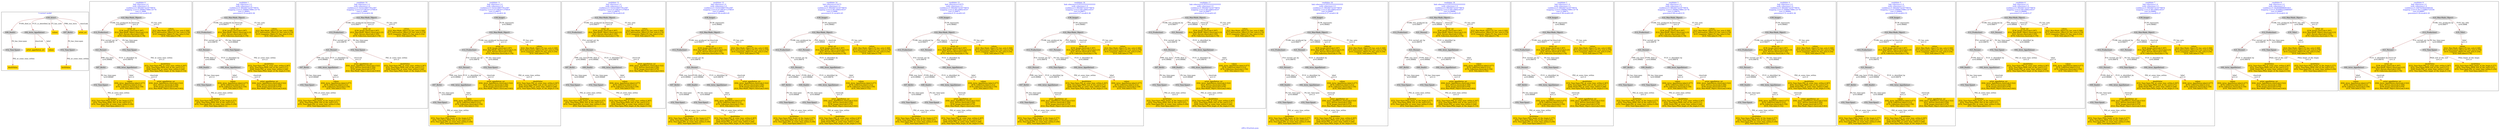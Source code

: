 digraph n0 {
fontcolor="blue"
remincross="true"
label="s09-s-18-artists.json"
subgraph cluster_0 {
label="1-correct model"
n2[style="filled",color="white",fillcolor="lightgray",label="E39_Actor1"];
n3[style="filled",color="white",fillcolor="lightgray",label="E69_Death1"];
n4[style="filled",color="white",fillcolor="lightgray",label="E82_Actor_Appellation1"];
n5[shape="plaintext",style="filled",fillcolor="gold",label="values"];
n6[style="filled",color="white",fillcolor="lightgray",label="E67_Birth1"];
n7[shape="plaintext",style="filled",fillcolor="gold",label="artist_uri"];
n8[style="filled",color="white",fillcolor="lightgray",label="E52_Time-Span1"];
n9[shape="plaintext",style="filled",fillcolor="gold",label="birthValue"];
n10[style="filled",color="white",fillcolor="lightgray",label="E52_Time-Span2"];
n11[shape="plaintext",style="filled",fillcolor="gold",label="deathValue"];
n12[shape="plaintext",style="filled",fillcolor="gold",label="artist_appellation_uri"];
n13[shape="plaintext",style="filled",fillcolor="gold",label="values"];
}
subgraph cluster_1 {
label="candidate 0\nlink coherence:1.0\nnode coherence:1.0\nconfidence:0.36028473216776674\nmapping score:0.5089837996114778\ncost:11.9989\n-precision:0.42-recall:0.45"
n15[style="filled",color="white",fillcolor="lightgray",label="E12_Production1"];
n16[style="filled",color="white",fillcolor="lightgray",label="E21_Person1"];
n17[style="filled",color="white",fillcolor="lightgray",label="E52_Time-Span2"];
n18[style="filled",color="white",fillcolor="lightgray",label="E67_Birth1"];
n19[style="filled",color="white",fillcolor="lightgray",label="E82_Actor_Appellation1"];
n20[style="filled",color="white",fillcolor="lightgray",label="E22_Man-Made_Object1"];
n21[style="filled",color="white",fillcolor="lightgray",label="E52_Time-Span1"];
n22[shape="plaintext",style="filled",fillcolor="gold",label="artist_uri\n[E38_Image,classLink,0.397]\n[E22_Man-Made_Object,classLink,0.23]\n[E21_Person,classLink,0.195]\n[E78_Collection,classLink,0.178]"];
n23[shape="plaintext",style="filled",fillcolor="gold",label="deathValue\n[E52_Time-Span,P82_at_some_time_within,0.367]\n[E52_Time-Span,P82b_end_of_the_end,0.271]\n[E69_Death,P82_at_some_time_within,0.248]\n[E52_Time-Span,P82a_begin_of_the_begin,0.114]"];
n24[shape="plaintext",style="filled",fillcolor="gold",label="birthValue\n[E52_Time-Span,P82a_begin_of_the_begin,0.377]\n[E52_Time-Span,P82b_end_of_the_end,0.257]\n[E52_Time-Span,P82_at_some_time_within,0.256]\n[E52_Time-Span,label,0.11]"];
n25[shape="plaintext",style="filled",fillcolor="gold",label="values\n[E82_Actor_Appellation,label,0.477]\n[E78_Collection,label,0.212]\n[E78_Collection,classLink,0.159]\n[E35_Title,label,0.152]"];
n26[shape="plaintext",style="filled",fillcolor="gold",label="artist_appellation_uri\n[E82_Actor_Appellation,classLink,0.522]\n[E21_Person,classLink,0.356]\n[E38_Image,classLink,0.079]\n[E22_Man-Made_Object,classLink,0.043]"];
n27[shape="plaintext",style="filled",fillcolor="gold",label="values\n[E22_Man-Made_Object,P3_has_note,0.309]\n[E73_Information_Object,P3_has_note,0.279]\n[E33_Linguistic_Object,P3_has_note,0.234]\n[E35_Title,label,0.178]"];
}
subgraph cluster_2 {
label="candidate 1\nlink coherence:1.0\nnode coherence:1.0\nconfidence:0.36028473216776674\nmapping score:0.5089837996114778\ncost:11.99901\n-precision:0.33-recall:0.36"
n29[style="filled",color="white",fillcolor="lightgray",label="E12_Production1"];
n30[style="filled",color="white",fillcolor="lightgray",label="E21_Person1"];
n31[style="filled",color="white",fillcolor="lightgray",label="E52_Time-Span2"];
n32[style="filled",color="white",fillcolor="lightgray",label="E69_Death1"];
n33[style="filled",color="white",fillcolor="lightgray",label="E82_Actor_Appellation1"];
n34[style="filled",color="white",fillcolor="lightgray",label="E22_Man-Made_Object1"];
n35[style="filled",color="white",fillcolor="lightgray",label="E52_Time-Span4"];
n36[shape="plaintext",style="filled",fillcolor="gold",label="artist_uri\n[E38_Image,classLink,0.397]\n[E22_Man-Made_Object,classLink,0.23]\n[E21_Person,classLink,0.195]\n[E78_Collection,classLink,0.178]"];
n37[shape="plaintext",style="filled",fillcolor="gold",label="deathValue\n[E52_Time-Span,P82_at_some_time_within,0.367]\n[E52_Time-Span,P82b_end_of_the_end,0.271]\n[E69_Death,P82_at_some_time_within,0.248]\n[E52_Time-Span,P82a_begin_of_the_begin,0.114]"];
n38[shape="plaintext",style="filled",fillcolor="gold",label="birthValue\n[E52_Time-Span,P82a_begin_of_the_begin,0.377]\n[E52_Time-Span,P82b_end_of_the_end,0.257]\n[E52_Time-Span,P82_at_some_time_within,0.256]\n[E52_Time-Span,label,0.11]"];
n39[shape="plaintext",style="filled",fillcolor="gold",label="values\n[E82_Actor_Appellation,label,0.477]\n[E78_Collection,label,0.212]\n[E78_Collection,classLink,0.159]\n[E35_Title,label,0.152]"];
n40[shape="plaintext",style="filled",fillcolor="gold",label="artist_appellation_uri\n[E82_Actor_Appellation,classLink,0.522]\n[E21_Person,classLink,0.356]\n[E38_Image,classLink,0.079]\n[E22_Man-Made_Object,classLink,0.043]"];
n41[shape="plaintext",style="filled",fillcolor="gold",label="values\n[E22_Man-Made_Object,P3_has_note,0.309]\n[E73_Information_Object,P3_has_note,0.279]\n[E33_Linguistic_Object,P3_has_note,0.234]\n[E35_Title,label,0.178]"];
}
subgraph cluster_3 {
label="candidate 10\nlink coherence:1.0\nnode coherence:1.0\nconfidence:0.33255168077912367\nmapping score:0.471961671370819\ncost:11.9989\n-precision:0.33-recall:0.36"
n43[style="filled",color="white",fillcolor="lightgray",label="E12_Production1"];
n44[style="filled",color="white",fillcolor="lightgray",label="E21_Person1"];
n45[style="filled",color="white",fillcolor="lightgray",label="E52_Time-Span2"];
n46[style="filled",color="white",fillcolor="lightgray",label="E67_Birth1"];
n47[style="filled",color="white",fillcolor="lightgray",label="E82_Actor_Appellation1"];
n48[style="filled",color="white",fillcolor="lightgray",label="E22_Man-Made_Object1"];
n49[style="filled",color="white",fillcolor="lightgray",label="E52_Time-Span1"];
n50[shape="plaintext",style="filled",fillcolor="gold",label="artist_uri\n[E38_Image,classLink,0.397]\n[E22_Man-Made_Object,classLink,0.23]\n[E21_Person,classLink,0.195]\n[E78_Collection,classLink,0.178]"];
n51[shape="plaintext",style="filled",fillcolor="gold",label="artist_appellation_uri\n[E82_Actor_Appellation,classLink,0.522]\n[E21_Person,classLink,0.356]\n[E38_Image,classLink,0.079]\n[E22_Man-Made_Object,classLink,0.043]"];
n52[shape="plaintext",style="filled",fillcolor="gold",label="deathValue\n[E52_Time-Span,P82_at_some_time_within,0.367]\n[E52_Time-Span,P82b_end_of_the_end,0.271]\n[E69_Death,P82_at_some_time_within,0.248]\n[E52_Time-Span,P82a_begin_of_the_begin,0.114]"];
n53[shape="plaintext",style="filled",fillcolor="gold",label="birthValue\n[E52_Time-Span,P82a_begin_of_the_begin,0.377]\n[E52_Time-Span,P82b_end_of_the_end,0.257]\n[E52_Time-Span,P82_at_some_time_within,0.256]\n[E52_Time-Span,label,0.11]"];
n54[shape="plaintext",style="filled",fillcolor="gold",label="values\n[E82_Actor_Appellation,label,0.477]\n[E78_Collection,label,0.212]\n[E78_Collection,classLink,0.159]\n[E35_Title,label,0.152]"];
n55[shape="plaintext",style="filled",fillcolor="gold",label="values\n[E22_Man-Made_Object,P3_has_note,0.309]\n[E73_Information_Object,P3_has_note,0.279]\n[E33_Linguistic_Object,P3_has_note,0.234]\n[E35_Title,label,0.178]"];
}
subgraph cluster_4 {
label="candidate 11\nlink coherence:1.0\nnode coherence:1.0\nconfidence:0.33255168077912367\nmapping score:0.471961671370819\ncost:12.99873\n-precision:0.31-recall:0.36"
n57[style="filled",color="white",fillcolor="lightgray",label="E12_Production1"];
n58[style="filled",color="white",fillcolor="lightgray",label="E21_Person1"];
n59[style="filled",color="white",fillcolor="lightgray",label="E52_Time-Span2"];
n60[style="filled",color="white",fillcolor="lightgray",label="E67_Birth1"];
n61[style="filled",color="white",fillcolor="lightgray",label="E82_Actor_Appellation1"];
n62[style="filled",color="white",fillcolor="lightgray",label="E22_Man-Made_Object1"];
n63[style="filled",color="white",fillcolor="lightgray",label="E38_Image1"];
n64[style="filled",color="white",fillcolor="lightgray",label="E52_Time-Span1"];
n65[shape="plaintext",style="filled",fillcolor="gold",label="artist_uri\n[E38_Image,classLink,0.397]\n[E22_Man-Made_Object,classLink,0.23]\n[E21_Person,classLink,0.195]\n[E78_Collection,classLink,0.178]"];
n66[shape="plaintext",style="filled",fillcolor="gold",label="artist_appellation_uri\n[E82_Actor_Appellation,classLink,0.522]\n[E21_Person,classLink,0.356]\n[E38_Image,classLink,0.079]\n[E22_Man-Made_Object,classLink,0.043]"];
n67[shape="plaintext",style="filled",fillcolor="gold",label="deathValue\n[E52_Time-Span,P82_at_some_time_within,0.367]\n[E52_Time-Span,P82b_end_of_the_end,0.271]\n[E69_Death,P82_at_some_time_within,0.248]\n[E52_Time-Span,P82a_begin_of_the_begin,0.114]"];
n68[shape="plaintext",style="filled",fillcolor="gold",label="birthValue\n[E52_Time-Span,P82a_begin_of_the_begin,0.377]\n[E52_Time-Span,P82b_end_of_the_end,0.257]\n[E52_Time-Span,P82_at_some_time_within,0.256]\n[E52_Time-Span,label,0.11]"];
n69[shape="plaintext",style="filled",fillcolor="gold",label="values\n[E82_Actor_Appellation,label,0.477]\n[E78_Collection,label,0.212]\n[E78_Collection,classLink,0.159]\n[E35_Title,label,0.152]"];
n70[shape="plaintext",style="filled",fillcolor="gold",label="values\n[E22_Man-Made_Object,P3_has_note,0.309]\n[E73_Information_Object,P3_has_note,0.279]\n[E33_Linguistic_Object,P3_has_note,0.234]\n[E35_Title,label,0.178]"];
}
subgraph cluster_5 {
label="candidate 12\nlink coherence:1.0\nnode coherence:1.0\nconfidence:0.33255168077912367\nmapping score:0.471961671370819\ncost:12.99879\n-precision:0.38-recall:0.45"
n72[style="filled",color="white",fillcolor="lightgray",label="E12_Production1"];
n73[style="filled",color="white",fillcolor="lightgray",label="E21_Person1"];
n74[style="filled",color="white",fillcolor="lightgray",label="E67_Birth1"];
n75[style="filled",color="white",fillcolor="lightgray",label="E69_Death1"];
n76[style="filled",color="white",fillcolor="lightgray",label="E82_Actor_Appellation1"];
n77[style="filled",color="white",fillcolor="lightgray",label="E22_Man-Made_Object1"];
n78[style="filled",color="white",fillcolor="lightgray",label="E52_Time-Span1"];
n79[style="filled",color="white",fillcolor="lightgray",label="E52_Time-Span3"];
n80[shape="plaintext",style="filled",fillcolor="gold",label="artist_uri\n[E38_Image,classLink,0.397]\n[E22_Man-Made_Object,classLink,0.23]\n[E21_Person,classLink,0.195]\n[E78_Collection,classLink,0.178]"];
n81[shape="plaintext",style="filled",fillcolor="gold",label="artist_appellation_uri\n[E82_Actor_Appellation,classLink,0.522]\n[E21_Person,classLink,0.356]\n[E38_Image,classLink,0.079]\n[E22_Man-Made_Object,classLink,0.043]"];
n82[shape="plaintext",style="filled",fillcolor="gold",label="birthValue\n[E52_Time-Span,P82a_begin_of_the_begin,0.377]\n[E52_Time-Span,P82b_end_of_the_end,0.257]\n[E52_Time-Span,P82_at_some_time_within,0.256]\n[E52_Time-Span,label,0.11]"];
n83[shape="plaintext",style="filled",fillcolor="gold",label="values\n[E82_Actor_Appellation,label,0.477]\n[E78_Collection,label,0.212]\n[E78_Collection,classLink,0.159]\n[E35_Title,label,0.152]"];
n84[shape="plaintext",style="filled",fillcolor="gold",label="deathValue\n[E52_Time-Span,P82_at_some_time_within,0.367]\n[E52_Time-Span,P82b_end_of_the_end,0.271]\n[E69_Death,P82_at_some_time_within,0.248]\n[E52_Time-Span,P82a_begin_of_the_begin,0.114]"];
n85[shape="plaintext",style="filled",fillcolor="gold",label="values\n[E22_Man-Made_Object,P3_has_note,0.309]\n[E73_Information_Object,P3_has_note,0.279]\n[E33_Linguistic_Object,P3_has_note,0.234]\n[E35_Title,label,0.178]"];
}
subgraph cluster_6 {
label="candidate 13\nlink coherence:1.0\nnode coherence:1.0\nconfidence:0.33255168077912367\nmapping score:0.471961671370819\ncost:13.99862\n-precision:0.36-recall:0.45"
n87[style="filled",color="white",fillcolor="lightgray",label="E12_Production1"];
n88[style="filled",color="white",fillcolor="lightgray",label="E21_Person1"];
n89[style="filled",color="white",fillcolor="lightgray",label="E67_Birth1"];
n90[style="filled",color="white",fillcolor="lightgray",label="E69_Death1"];
n91[style="filled",color="white",fillcolor="lightgray",label="E82_Actor_Appellation1"];
n92[style="filled",color="white",fillcolor="lightgray",label="E22_Man-Made_Object1"];
n93[style="filled",color="white",fillcolor="lightgray",label="E38_Image1"];
n94[style="filled",color="white",fillcolor="lightgray",label="E52_Time-Span1"];
n95[style="filled",color="white",fillcolor="lightgray",label="E52_Time-Span3"];
n96[shape="plaintext",style="filled",fillcolor="gold",label="artist_uri\n[E38_Image,classLink,0.397]\n[E22_Man-Made_Object,classLink,0.23]\n[E21_Person,classLink,0.195]\n[E78_Collection,classLink,0.178]"];
n97[shape="plaintext",style="filled",fillcolor="gold",label="artist_appellation_uri\n[E82_Actor_Appellation,classLink,0.522]\n[E21_Person,classLink,0.356]\n[E38_Image,classLink,0.079]\n[E22_Man-Made_Object,classLink,0.043]"];
n98[shape="plaintext",style="filled",fillcolor="gold",label="birthValue\n[E52_Time-Span,P82a_begin_of_the_begin,0.377]\n[E52_Time-Span,P82b_end_of_the_end,0.257]\n[E52_Time-Span,P82_at_some_time_within,0.256]\n[E52_Time-Span,label,0.11]"];
n99[shape="plaintext",style="filled",fillcolor="gold",label="values\n[E82_Actor_Appellation,label,0.477]\n[E78_Collection,label,0.212]\n[E78_Collection,classLink,0.159]\n[E35_Title,label,0.152]"];
n100[shape="plaintext",style="filled",fillcolor="gold",label="deathValue\n[E52_Time-Span,P82_at_some_time_within,0.367]\n[E52_Time-Span,P82b_end_of_the_end,0.271]\n[E69_Death,P82_at_some_time_within,0.248]\n[E52_Time-Span,P82a_begin_of_the_begin,0.114]"];
n101[shape="plaintext",style="filled",fillcolor="gold",label="values\n[E22_Man-Made_Object,P3_has_note,0.309]\n[E73_Information_Object,P3_has_note,0.279]\n[E33_Linguistic_Object,P3_has_note,0.234]\n[E35_Title,label,0.178]"];
}
subgraph cluster_7 {
label="candidate 14\nlink coherence:0.9375\nnode coherence:1.0\nconfidence:0.36028473216776674\nmapping score:0.4812060218337\ncost:15.9986\n-precision:0.31-recall:0.45"
n103[style="filled",color="white",fillcolor="lightgray",label="E12_Production1"];
n104[style="filled",color="white",fillcolor="lightgray",label="E21_Person1"];
n105[style="filled",color="white",fillcolor="lightgray",label="E67_Birth1"];
n106[style="filled",color="white",fillcolor="lightgray",label="E69_Death1"];
n107[style="filled",color="white",fillcolor="lightgray",label="E82_Actor_Appellation1"];
n108[style="filled",color="white",fillcolor="lightgray",label="E21_Person2"];
n109[style="filled",color="white",fillcolor="lightgray",label="E82_Actor_Appellation2"];
n110[style="filled",color="white",fillcolor="lightgray",label="E22_Man-Made_Object1"];
n111[style="filled",color="white",fillcolor="lightgray",label="E38_Image1"];
n112[style="filled",color="white",fillcolor="lightgray",label="E52_Time-Span1"];
n113[style="filled",color="white",fillcolor="lightgray",label="E52_Time-Span3"];
n114[shape="plaintext",style="filled",fillcolor="gold",label="artist_uri\n[E38_Image,classLink,0.397]\n[E22_Man-Made_Object,classLink,0.23]\n[E21_Person,classLink,0.195]\n[E78_Collection,classLink,0.178]"];
n115[shape="plaintext",style="filled",fillcolor="gold",label="birthValue\n[E52_Time-Span,P82a_begin_of_the_begin,0.377]\n[E52_Time-Span,P82b_end_of_the_end,0.257]\n[E52_Time-Span,P82_at_some_time_within,0.256]\n[E52_Time-Span,label,0.11]"];
n116[shape="plaintext",style="filled",fillcolor="gold",label="values\n[E82_Actor_Appellation,label,0.477]\n[E78_Collection,label,0.212]\n[E78_Collection,classLink,0.159]\n[E35_Title,label,0.152]"];
n117[shape="plaintext",style="filled",fillcolor="gold",label="artist_appellation_uri\n[E82_Actor_Appellation,classLink,0.522]\n[E21_Person,classLink,0.356]\n[E38_Image,classLink,0.079]\n[E22_Man-Made_Object,classLink,0.043]"];
n118[shape="plaintext",style="filled",fillcolor="gold",label="deathValue\n[E52_Time-Span,P82_at_some_time_within,0.367]\n[E52_Time-Span,P82b_end_of_the_end,0.271]\n[E69_Death,P82_at_some_time_within,0.248]\n[E52_Time-Span,P82a_begin_of_the_begin,0.114]"];
n119[shape="plaintext",style="filled",fillcolor="gold",label="values\n[E22_Man-Made_Object,P3_has_note,0.309]\n[E73_Information_Object,P3_has_note,0.279]\n[E33_Linguistic_Object,P3_has_note,0.234]\n[E35_Title,label,0.178]"];
}
subgraph cluster_8 {
label="candidate 15\nlink coherence:0.9375\nnode coherence:1.0\nconfidence:0.36028473216776674\nmapping score:0.4812060218337\ncost:15.99871\n-precision:0.31-recall:0.45"
n121[style="filled",color="white",fillcolor="lightgray",label="E12_Production1"];
n122[style="filled",color="white",fillcolor="lightgray",label="E21_Person1"];
n123[style="filled",color="white",fillcolor="lightgray",label="E67_Birth1"];
n124[style="filled",color="white",fillcolor="lightgray",label="E69_Death1"];
n125[style="filled",color="white",fillcolor="lightgray",label="E82_Actor_Appellation1"];
n126[style="filled",color="white",fillcolor="lightgray",label="E21_Person2"];
n127[style="filled",color="white",fillcolor="lightgray",label="E82_Actor_Appellation2"];
n128[style="filled",color="white",fillcolor="lightgray",label="E22_Man-Made_Object1"];
n129[style="filled",color="white",fillcolor="lightgray",label="E38_Image1"];
n130[style="filled",color="white",fillcolor="lightgray",label="E52_Time-Span1"];
n131[style="filled",color="white",fillcolor="lightgray",label="E52_Time-Span4"];
n132[shape="plaintext",style="filled",fillcolor="gold",label="artist_uri\n[E38_Image,classLink,0.397]\n[E22_Man-Made_Object,classLink,0.23]\n[E21_Person,classLink,0.195]\n[E78_Collection,classLink,0.178]"];
n133[shape="plaintext",style="filled",fillcolor="gold",label="birthValue\n[E52_Time-Span,P82a_begin_of_the_begin,0.377]\n[E52_Time-Span,P82b_end_of_the_end,0.257]\n[E52_Time-Span,P82_at_some_time_within,0.256]\n[E52_Time-Span,label,0.11]"];
n134[shape="plaintext",style="filled",fillcolor="gold",label="deathValue\n[E52_Time-Span,P82_at_some_time_within,0.367]\n[E52_Time-Span,P82b_end_of_the_end,0.271]\n[E69_Death,P82_at_some_time_within,0.248]\n[E52_Time-Span,P82a_begin_of_the_begin,0.114]"];
n135[shape="plaintext",style="filled",fillcolor="gold",label="values\n[E82_Actor_Appellation,label,0.477]\n[E78_Collection,label,0.212]\n[E78_Collection,classLink,0.159]\n[E35_Title,label,0.152]"];
n136[shape="plaintext",style="filled",fillcolor="gold",label="artist_appellation_uri\n[E82_Actor_Appellation,classLink,0.522]\n[E21_Person,classLink,0.356]\n[E38_Image,classLink,0.079]\n[E22_Man-Made_Object,classLink,0.043]"];
n137[shape="plaintext",style="filled",fillcolor="gold",label="values\n[E22_Man-Made_Object,P3_has_note,0.309]\n[E73_Information_Object,P3_has_note,0.279]\n[E33_Linguistic_Object,P3_has_note,0.234]\n[E35_Title,label,0.178]"];
}
subgraph cluster_9 {
label="candidate 16\nlink coherence:0.9333333333333333\nnode coherence:1.0\nconfidence:0.36028473216776674\nmapping score:0.4812060218337\ncost:14.99871\n-precision:0.27-recall:0.36"
n139[style="filled",color="white",fillcolor="lightgray",label="E12_Production1"];
n140[style="filled",color="white",fillcolor="lightgray",label="E21_Person1"];
n141[style="filled",color="white",fillcolor="lightgray",label="E52_Time-Span2"];
n142[style="filled",color="white",fillcolor="lightgray",label="E67_Birth1"];
n143[style="filled",color="white",fillcolor="lightgray",label="E82_Actor_Appellation1"];
n144[style="filled",color="white",fillcolor="lightgray",label="E21_Person2"];
n145[style="filled",color="white",fillcolor="lightgray",label="E82_Actor_Appellation2"];
n146[style="filled",color="white",fillcolor="lightgray",label="E22_Man-Made_Object1"];
n147[style="filled",color="white",fillcolor="lightgray",label="E38_Image1"];
n148[style="filled",color="white",fillcolor="lightgray",label="E52_Time-Span1"];
n149[shape="plaintext",style="filled",fillcolor="gold",label="artist_uri\n[E38_Image,classLink,0.397]\n[E22_Man-Made_Object,classLink,0.23]\n[E21_Person,classLink,0.195]\n[E78_Collection,classLink,0.178]"];
n150[shape="plaintext",style="filled",fillcolor="gold",label="deathValue\n[E52_Time-Span,P82_at_some_time_within,0.367]\n[E52_Time-Span,P82b_end_of_the_end,0.271]\n[E69_Death,P82_at_some_time_within,0.248]\n[E52_Time-Span,P82a_begin_of_the_begin,0.114]"];
n151[shape="plaintext",style="filled",fillcolor="gold",label="birthValue\n[E52_Time-Span,P82a_begin_of_the_begin,0.377]\n[E52_Time-Span,P82b_end_of_the_end,0.257]\n[E52_Time-Span,P82_at_some_time_within,0.256]\n[E52_Time-Span,label,0.11]"];
n152[shape="plaintext",style="filled",fillcolor="gold",label="values\n[E82_Actor_Appellation,label,0.477]\n[E78_Collection,label,0.212]\n[E78_Collection,classLink,0.159]\n[E35_Title,label,0.152]"];
n153[shape="plaintext",style="filled",fillcolor="gold",label="artist_appellation_uri\n[E82_Actor_Appellation,classLink,0.522]\n[E21_Person,classLink,0.356]\n[E38_Image,classLink,0.079]\n[E22_Man-Made_Object,classLink,0.043]"];
n154[shape="plaintext",style="filled",fillcolor="gold",label="values\n[E22_Man-Made_Object,P3_has_note,0.309]\n[E73_Information_Object,P3_has_note,0.279]\n[E33_Linguistic_Object,P3_has_note,0.234]\n[E35_Title,label,0.178]"];
}
subgraph cluster_10 {
label="candidate 17\nlink coherence:0.9333333333333333\nnode coherence:1.0\nconfidence:0.36028473216776674\nmapping score:0.4812060218337\ncost:14.99877\n-precision:0.33-recall:0.45"
n156[style="filled",color="white",fillcolor="lightgray",label="E12_Production1"];
n157[style="filled",color="white",fillcolor="lightgray",label="E21_Person1"];
n158[style="filled",color="white",fillcolor="lightgray",label="E67_Birth1"];
n159[style="filled",color="white",fillcolor="lightgray",label="E69_Death1"];
n160[style="filled",color="white",fillcolor="lightgray",label="E82_Actor_Appellation1"];
n161[style="filled",color="white",fillcolor="lightgray",label="E21_Person2"];
n162[style="filled",color="white",fillcolor="lightgray",label="E82_Actor_Appellation2"];
n163[style="filled",color="white",fillcolor="lightgray",label="E22_Man-Made_Object1"];
n164[style="filled",color="white",fillcolor="lightgray",label="E52_Time-Span1"];
n165[style="filled",color="white",fillcolor="lightgray",label="E52_Time-Span3"];
n166[shape="plaintext",style="filled",fillcolor="gold",label="artist_uri\n[E38_Image,classLink,0.397]\n[E22_Man-Made_Object,classLink,0.23]\n[E21_Person,classLink,0.195]\n[E78_Collection,classLink,0.178]"];
n167[shape="plaintext",style="filled",fillcolor="gold",label="birthValue\n[E52_Time-Span,P82a_begin_of_the_begin,0.377]\n[E52_Time-Span,P82b_end_of_the_end,0.257]\n[E52_Time-Span,P82_at_some_time_within,0.256]\n[E52_Time-Span,label,0.11]"];
n168[shape="plaintext",style="filled",fillcolor="gold",label="values\n[E82_Actor_Appellation,label,0.477]\n[E78_Collection,label,0.212]\n[E78_Collection,classLink,0.159]\n[E35_Title,label,0.152]"];
n169[shape="plaintext",style="filled",fillcolor="gold",label="artist_appellation_uri\n[E82_Actor_Appellation,classLink,0.522]\n[E21_Person,classLink,0.356]\n[E38_Image,classLink,0.079]\n[E22_Man-Made_Object,classLink,0.043]"];
n170[shape="plaintext",style="filled",fillcolor="gold",label="deathValue\n[E52_Time-Span,P82_at_some_time_within,0.367]\n[E52_Time-Span,P82b_end_of_the_end,0.271]\n[E69_Death,P82_at_some_time_within,0.248]\n[E52_Time-Span,P82a_begin_of_the_begin,0.114]"];
n171[shape="plaintext",style="filled",fillcolor="gold",label="values\n[E22_Man-Made_Object,P3_has_note,0.309]\n[E73_Information_Object,P3_has_note,0.279]\n[E33_Linguistic_Object,P3_has_note,0.234]\n[E35_Title,label,0.178]"];
}
subgraph cluster_11 {
label="candidate 18\nlink coherence:0.9333333333333333\nnode coherence:1.0\nconfidence:0.36028473216776674\nmapping score:0.4812060218337\ncost:14.99887\n-precision:0.27-recall:0.36"
n173[style="filled",color="white",fillcolor="lightgray",label="E12_Production1"];
n174[style="filled",color="white",fillcolor="lightgray",label="E21_Person1"];
n175[style="filled",color="white",fillcolor="lightgray",label="E69_Death1"];
n176[style="filled",color="white",fillcolor="lightgray",label="E82_Actor_Appellation1"];
n177[style="filled",color="white",fillcolor="lightgray",label="E21_Person2"];
n178[style="filled",color="white",fillcolor="lightgray",label="E82_Actor_Appellation2"];
n179[style="filled",color="white",fillcolor="lightgray",label="E22_Man-Made_Object1"];
n180[style="filled",color="white",fillcolor="lightgray",label="E38_Image1"];
n181[style="filled",color="white",fillcolor="lightgray",label="E52_Time-Span3"];
n182[style="filled",color="white",fillcolor="lightgray",label="E52_Time-Span4"];
n183[shape="plaintext",style="filled",fillcolor="gold",label="artist_uri\n[E38_Image,classLink,0.397]\n[E22_Man-Made_Object,classLink,0.23]\n[E21_Person,classLink,0.195]\n[E78_Collection,classLink,0.178]"];
n184[shape="plaintext",style="filled",fillcolor="gold",label="deathValue\n[E52_Time-Span,P82_at_some_time_within,0.367]\n[E52_Time-Span,P82b_end_of_the_end,0.271]\n[E69_Death,P82_at_some_time_within,0.248]\n[E52_Time-Span,P82a_begin_of_the_begin,0.114]"];
n185[shape="plaintext",style="filled",fillcolor="gold",label="values\n[E82_Actor_Appellation,label,0.477]\n[E78_Collection,label,0.212]\n[E78_Collection,classLink,0.159]\n[E35_Title,label,0.152]"];
n186[shape="plaintext",style="filled",fillcolor="gold",label="artist_appellation_uri\n[E82_Actor_Appellation,classLink,0.522]\n[E21_Person,classLink,0.356]\n[E38_Image,classLink,0.079]\n[E22_Man-Made_Object,classLink,0.043]"];
n187[shape="plaintext",style="filled",fillcolor="gold",label="values\n[E22_Man-Made_Object,P3_has_note,0.309]\n[E73_Information_Object,P3_has_note,0.279]\n[E33_Linguistic_Object,P3_has_note,0.234]\n[E35_Title,label,0.178]"];
n188[shape="plaintext",style="filled",fillcolor="gold",label="birthValue\n[E52_Time-Span,P82a_begin_of_the_begin,0.377]\n[E52_Time-Span,P82b_end_of_the_end,0.257]\n[E52_Time-Span,P82_at_some_time_within,0.256]\n[E52_Time-Span,label,0.11]"];
}
subgraph cluster_12 {
label="candidate 19\nlink coherence:0.9333333333333333\nnode coherence:1.0\nconfidence:0.36028473216776674\nmapping score:0.4812060218337\ncost:14.99888\n-precision:0.33-recall:0.45"
n190[style="filled",color="white",fillcolor="lightgray",label="E12_Production1"];
n191[style="filled",color="white",fillcolor="lightgray",label="E21_Person1"];
n192[style="filled",color="white",fillcolor="lightgray",label="E67_Birth1"];
n193[style="filled",color="white",fillcolor="lightgray",label="E69_Death1"];
n194[style="filled",color="white",fillcolor="lightgray",label="E82_Actor_Appellation1"];
n195[style="filled",color="white",fillcolor="lightgray",label="E21_Person2"];
n196[style="filled",color="white",fillcolor="lightgray",label="E82_Actor_Appellation2"];
n197[style="filled",color="white",fillcolor="lightgray",label="E22_Man-Made_Object1"];
n198[style="filled",color="white",fillcolor="lightgray",label="E52_Time-Span1"];
n199[style="filled",color="white",fillcolor="lightgray",label="E52_Time-Span4"];
n200[shape="plaintext",style="filled",fillcolor="gold",label="artist_uri\n[E38_Image,classLink,0.397]\n[E22_Man-Made_Object,classLink,0.23]\n[E21_Person,classLink,0.195]\n[E78_Collection,classLink,0.178]"];
n201[shape="plaintext",style="filled",fillcolor="gold",label="birthValue\n[E52_Time-Span,P82a_begin_of_the_begin,0.377]\n[E52_Time-Span,P82b_end_of_the_end,0.257]\n[E52_Time-Span,P82_at_some_time_within,0.256]\n[E52_Time-Span,label,0.11]"];
n202[shape="plaintext",style="filled",fillcolor="gold",label="deathValue\n[E52_Time-Span,P82_at_some_time_within,0.367]\n[E52_Time-Span,P82b_end_of_the_end,0.271]\n[E69_Death,P82_at_some_time_within,0.248]\n[E52_Time-Span,P82a_begin_of_the_begin,0.114]"];
n203[shape="plaintext",style="filled",fillcolor="gold",label="values\n[E82_Actor_Appellation,label,0.477]\n[E78_Collection,label,0.212]\n[E78_Collection,classLink,0.159]\n[E35_Title,label,0.152]"];
n204[shape="plaintext",style="filled",fillcolor="gold",label="artist_appellation_uri\n[E82_Actor_Appellation,classLink,0.522]\n[E21_Person,classLink,0.356]\n[E38_Image,classLink,0.079]\n[E22_Man-Made_Object,classLink,0.043]"];
n205[shape="plaintext",style="filled",fillcolor="gold",label="values\n[E22_Man-Made_Object,P3_has_note,0.309]\n[E73_Information_Object,P3_has_note,0.279]\n[E33_Linguistic_Object,P3_has_note,0.234]\n[E35_Title,label,0.178]"];
}
subgraph cluster_13 {
label="candidate 2\nlink coherence:1.0\nnode coherence:1.0\nconfidence:0.36028473216776674\nmapping score:0.5089837996114778\ncost:12.99873\n-precision:0.38-recall:0.45"
n207[style="filled",color="white",fillcolor="lightgray",label="E12_Production1"];
n208[style="filled",color="white",fillcolor="lightgray",label="E21_Person1"];
n209[style="filled",color="white",fillcolor="lightgray",label="E52_Time-Span2"];
n210[style="filled",color="white",fillcolor="lightgray",label="E67_Birth1"];
n211[style="filled",color="white",fillcolor="lightgray",label="E82_Actor_Appellation1"];
n212[style="filled",color="white",fillcolor="lightgray",label="E22_Man-Made_Object1"];
n213[style="filled",color="white",fillcolor="lightgray",label="E38_Image1"];
n214[style="filled",color="white",fillcolor="lightgray",label="E52_Time-Span1"];
n215[shape="plaintext",style="filled",fillcolor="gold",label="artist_uri\n[E38_Image,classLink,0.397]\n[E22_Man-Made_Object,classLink,0.23]\n[E21_Person,classLink,0.195]\n[E78_Collection,classLink,0.178]"];
n216[shape="plaintext",style="filled",fillcolor="gold",label="deathValue\n[E52_Time-Span,P82_at_some_time_within,0.367]\n[E52_Time-Span,P82b_end_of_the_end,0.271]\n[E69_Death,P82_at_some_time_within,0.248]\n[E52_Time-Span,P82a_begin_of_the_begin,0.114]"];
n217[shape="plaintext",style="filled",fillcolor="gold",label="birthValue\n[E52_Time-Span,P82a_begin_of_the_begin,0.377]\n[E52_Time-Span,P82b_end_of_the_end,0.257]\n[E52_Time-Span,P82_at_some_time_within,0.256]\n[E52_Time-Span,label,0.11]"];
n218[shape="plaintext",style="filled",fillcolor="gold",label="values\n[E82_Actor_Appellation,label,0.477]\n[E78_Collection,label,0.212]\n[E78_Collection,classLink,0.159]\n[E35_Title,label,0.152]"];
n219[shape="plaintext",style="filled",fillcolor="gold",label="artist_appellation_uri\n[E82_Actor_Appellation,classLink,0.522]\n[E21_Person,classLink,0.356]\n[E38_Image,classLink,0.079]\n[E22_Man-Made_Object,classLink,0.043]"];
n220[shape="plaintext",style="filled",fillcolor="gold",label="values\n[E22_Man-Made_Object,P3_has_note,0.309]\n[E73_Information_Object,P3_has_note,0.279]\n[E33_Linguistic_Object,P3_has_note,0.234]\n[E35_Title,label,0.178]"];
}
subgraph cluster_14 {
label="candidate 3\nlink coherence:1.0\nnode coherence:1.0\nconfidence:0.36028473216776674\nmapping score:0.5089837996114778\ncost:12.99879\n-precision:0.46-recall:0.55"
n222[style="filled",color="white",fillcolor="lightgray",label="E12_Production1"];
n223[style="filled",color="white",fillcolor="lightgray",label="E21_Person1"];
n224[style="filled",color="white",fillcolor="lightgray",label="E67_Birth1"];
n225[style="filled",color="white",fillcolor="lightgray",label="E69_Death1"];
n226[style="filled",color="white",fillcolor="lightgray",label="E82_Actor_Appellation1"];
n227[style="filled",color="white",fillcolor="lightgray",label="E22_Man-Made_Object1"];
n228[style="filled",color="white",fillcolor="lightgray",label="E52_Time-Span1"];
n229[style="filled",color="white",fillcolor="lightgray",label="E52_Time-Span3"];
n230[shape="plaintext",style="filled",fillcolor="gold",label="artist_uri\n[E38_Image,classLink,0.397]\n[E22_Man-Made_Object,classLink,0.23]\n[E21_Person,classLink,0.195]\n[E78_Collection,classLink,0.178]"];
n231[shape="plaintext",style="filled",fillcolor="gold",label="birthValue\n[E52_Time-Span,P82a_begin_of_the_begin,0.377]\n[E52_Time-Span,P82b_end_of_the_end,0.257]\n[E52_Time-Span,P82_at_some_time_within,0.256]\n[E52_Time-Span,label,0.11]"];
n232[shape="plaintext",style="filled",fillcolor="gold",label="values\n[E82_Actor_Appellation,label,0.477]\n[E78_Collection,label,0.212]\n[E78_Collection,classLink,0.159]\n[E35_Title,label,0.152]"];
n233[shape="plaintext",style="filled",fillcolor="gold",label="artist_appellation_uri\n[E82_Actor_Appellation,classLink,0.522]\n[E21_Person,classLink,0.356]\n[E38_Image,classLink,0.079]\n[E22_Man-Made_Object,classLink,0.043]"];
n234[shape="plaintext",style="filled",fillcolor="gold",label="deathValue\n[E52_Time-Span,P82_at_some_time_within,0.367]\n[E52_Time-Span,P82b_end_of_the_end,0.271]\n[E69_Death,P82_at_some_time_within,0.248]\n[E52_Time-Span,P82a_begin_of_the_begin,0.114]"];
n235[shape="plaintext",style="filled",fillcolor="gold",label="values\n[E22_Man-Made_Object,P3_has_note,0.309]\n[E73_Information_Object,P3_has_note,0.279]\n[E33_Linguistic_Object,P3_has_note,0.234]\n[E35_Title,label,0.178]"];
}
subgraph cluster_15 {
label="candidate 4\nlink coherence:1.0\nnode coherence:1.0\nconfidence:0.36028473216776674\nmapping score:0.5089837996114778\ncost:12.99884\n-precision:0.31-recall:0.36"
n237[style="filled",color="white",fillcolor="lightgray",label="E12_Production1"];
n238[style="filled",color="white",fillcolor="lightgray",label="E21_Person1"];
n239[style="filled",color="white",fillcolor="lightgray",label="E52_Time-Span2"];
n240[style="filled",color="white",fillcolor="lightgray",label="E69_Death1"];
n241[style="filled",color="white",fillcolor="lightgray",label="E82_Actor_Appellation1"];
n242[style="filled",color="white",fillcolor="lightgray",label="E22_Man-Made_Object1"];
n243[style="filled",color="white",fillcolor="lightgray",label="E38_Image1"];
n244[style="filled",color="white",fillcolor="lightgray",label="E52_Time-Span4"];
n245[shape="plaintext",style="filled",fillcolor="gold",label="artist_uri\n[E38_Image,classLink,0.397]\n[E22_Man-Made_Object,classLink,0.23]\n[E21_Person,classLink,0.195]\n[E78_Collection,classLink,0.178]"];
n246[shape="plaintext",style="filled",fillcolor="gold",label="deathValue\n[E52_Time-Span,P82_at_some_time_within,0.367]\n[E52_Time-Span,P82b_end_of_the_end,0.271]\n[E69_Death,P82_at_some_time_within,0.248]\n[E52_Time-Span,P82a_begin_of_the_begin,0.114]"];
n247[shape="plaintext",style="filled",fillcolor="gold",label="birthValue\n[E52_Time-Span,P82a_begin_of_the_begin,0.377]\n[E52_Time-Span,P82b_end_of_the_end,0.257]\n[E52_Time-Span,P82_at_some_time_within,0.256]\n[E52_Time-Span,label,0.11]"];
n248[shape="plaintext",style="filled",fillcolor="gold",label="values\n[E82_Actor_Appellation,label,0.477]\n[E78_Collection,label,0.212]\n[E78_Collection,classLink,0.159]\n[E35_Title,label,0.152]"];
n249[shape="plaintext",style="filled",fillcolor="gold",label="artist_appellation_uri\n[E82_Actor_Appellation,classLink,0.522]\n[E21_Person,classLink,0.356]\n[E38_Image,classLink,0.079]\n[E22_Man-Made_Object,classLink,0.043]"];
n250[shape="plaintext",style="filled",fillcolor="gold",label="values\n[E22_Man-Made_Object,P3_has_note,0.309]\n[E73_Information_Object,P3_has_note,0.279]\n[E33_Linguistic_Object,P3_has_note,0.234]\n[E35_Title,label,0.178]"];
}
subgraph cluster_16 {
label="candidate 5\nlink coherence:1.0\nnode coherence:1.0\nconfidence:0.36028473216776674\nmapping score:0.5089837996114778\ncost:13.99862\n-precision:0.43-recall:0.55"
n252[style="filled",color="white",fillcolor="lightgray",label="E12_Production1"];
n253[style="filled",color="white",fillcolor="lightgray",label="E21_Person1"];
n254[style="filled",color="white",fillcolor="lightgray",label="E67_Birth1"];
n255[style="filled",color="white",fillcolor="lightgray",label="E69_Death1"];
n256[style="filled",color="white",fillcolor="lightgray",label="E82_Actor_Appellation1"];
n257[style="filled",color="white",fillcolor="lightgray",label="E22_Man-Made_Object1"];
n258[style="filled",color="white",fillcolor="lightgray",label="E38_Image1"];
n259[style="filled",color="white",fillcolor="lightgray",label="E52_Time-Span1"];
n260[style="filled",color="white",fillcolor="lightgray",label="E52_Time-Span3"];
n261[shape="plaintext",style="filled",fillcolor="gold",label="artist_uri\n[E38_Image,classLink,0.397]\n[E22_Man-Made_Object,classLink,0.23]\n[E21_Person,classLink,0.195]\n[E78_Collection,classLink,0.178]"];
n262[shape="plaintext",style="filled",fillcolor="gold",label="birthValue\n[E52_Time-Span,P82a_begin_of_the_begin,0.377]\n[E52_Time-Span,P82b_end_of_the_end,0.257]\n[E52_Time-Span,P82_at_some_time_within,0.256]\n[E52_Time-Span,label,0.11]"];
n263[shape="plaintext",style="filled",fillcolor="gold",label="values\n[E82_Actor_Appellation,label,0.477]\n[E78_Collection,label,0.212]\n[E78_Collection,classLink,0.159]\n[E35_Title,label,0.152]"];
n264[shape="plaintext",style="filled",fillcolor="gold",label="artist_appellation_uri\n[E82_Actor_Appellation,classLink,0.522]\n[E21_Person,classLink,0.356]\n[E38_Image,classLink,0.079]\n[E22_Man-Made_Object,classLink,0.043]"];
n265[shape="plaintext",style="filled",fillcolor="gold",label="deathValue\n[E52_Time-Span,P82_at_some_time_within,0.367]\n[E52_Time-Span,P82b_end_of_the_end,0.271]\n[E69_Death,P82_at_some_time_within,0.248]\n[E52_Time-Span,P82a_begin_of_the_begin,0.114]"];
n266[shape="plaintext",style="filled",fillcolor="gold",label="values\n[E22_Man-Made_Object,P3_has_note,0.309]\n[E73_Information_Object,P3_has_note,0.279]\n[E33_Linguistic_Object,P3_has_note,0.234]\n[E35_Title,label,0.178]"];
}
subgraph cluster_17 {
label="candidate 6\nlink coherence:1.0\nnode coherence:1.0\nconfidence:0.36028473216776674\nmapping score:0.4812060218337\ncost:13.99899\n-precision:0.21-recall:0.27"
n268[style="filled",color="white",fillcolor="lightgray",label="E12_Production1"];
n269[style="filled",color="white",fillcolor="lightgray",label="E21_Person1"];
n270[style="filled",color="white",fillcolor="lightgray",label="E52_Time-Span2"];
n271[style="filled",color="white",fillcolor="lightgray",label="E69_Death1"];
n272[style="filled",color="white",fillcolor="lightgray",label="E82_Actor_Appellation1"];
n273[style="filled",color="white",fillcolor="lightgray",label="E21_Person2"];
n274[style="filled",color="white",fillcolor="lightgray",label="E82_Actor_Appellation2"];
n275[style="filled",color="white",fillcolor="lightgray",label="E22_Man-Made_Object1"];
n276[style="filled",color="white",fillcolor="lightgray",label="E52_Time-Span4"];
n277[shape="plaintext",style="filled",fillcolor="gold",label="artist_uri\n[E38_Image,classLink,0.397]\n[E22_Man-Made_Object,classLink,0.23]\n[E21_Person,classLink,0.195]\n[E78_Collection,classLink,0.178]"];
n278[shape="plaintext",style="filled",fillcolor="gold",label="deathValue\n[E52_Time-Span,P82_at_some_time_within,0.367]\n[E52_Time-Span,P82b_end_of_the_end,0.271]\n[E69_Death,P82_at_some_time_within,0.248]\n[E52_Time-Span,P82a_begin_of_the_begin,0.114]"];
n279[shape="plaintext",style="filled",fillcolor="gold",label="birthValue\n[E52_Time-Span,P82a_begin_of_the_begin,0.377]\n[E52_Time-Span,P82b_end_of_the_end,0.257]\n[E52_Time-Span,P82_at_some_time_within,0.256]\n[E52_Time-Span,label,0.11]"];
n280[shape="plaintext",style="filled",fillcolor="gold",label="values\n[E82_Actor_Appellation,label,0.477]\n[E78_Collection,label,0.212]\n[E78_Collection,classLink,0.159]\n[E35_Title,label,0.152]"];
n281[shape="plaintext",style="filled",fillcolor="gold",label="artist_appellation_uri\n[E82_Actor_Appellation,classLink,0.522]\n[E21_Person,classLink,0.356]\n[E38_Image,classLink,0.079]\n[E22_Man-Made_Object,classLink,0.043]"];
n282[shape="plaintext",style="filled",fillcolor="gold",label="values\n[E22_Man-Made_Object,P3_has_note,0.309]\n[E73_Information_Object,P3_has_note,0.279]\n[E33_Linguistic_Object,P3_has_note,0.234]\n[E35_Title,label,0.178]"];
}
subgraph cluster_18 {
label="candidate 7\nlink coherence:1.0\nnode coherence:1.0\nconfidence:0.36028473216776674\nmapping score:0.4812060218337\ncost:14.99882\n-precision:0.2-recall:0.27"
n284[style="filled",color="white",fillcolor="lightgray",label="E12_Production1"];
n285[style="filled",color="white",fillcolor="lightgray",label="E21_Person1"];
n286[style="filled",color="white",fillcolor="lightgray",label="E52_Time-Span2"];
n287[style="filled",color="white",fillcolor="lightgray",label="E69_Death1"];
n288[style="filled",color="white",fillcolor="lightgray",label="E82_Actor_Appellation1"];
n289[style="filled",color="white",fillcolor="lightgray",label="E21_Person2"];
n290[style="filled",color="white",fillcolor="lightgray",label="E82_Actor_Appellation2"];
n291[style="filled",color="white",fillcolor="lightgray",label="E22_Man-Made_Object1"];
n292[style="filled",color="white",fillcolor="lightgray",label="E38_Image1"];
n293[style="filled",color="white",fillcolor="lightgray",label="E52_Time-Span4"];
n294[shape="plaintext",style="filled",fillcolor="gold",label="artist_uri\n[E38_Image,classLink,0.397]\n[E22_Man-Made_Object,classLink,0.23]\n[E21_Person,classLink,0.195]\n[E78_Collection,classLink,0.178]"];
n295[shape="plaintext",style="filled",fillcolor="gold",label="deathValue\n[E52_Time-Span,P82_at_some_time_within,0.367]\n[E52_Time-Span,P82b_end_of_the_end,0.271]\n[E69_Death,P82_at_some_time_within,0.248]\n[E52_Time-Span,P82a_begin_of_the_begin,0.114]"];
n296[shape="plaintext",style="filled",fillcolor="gold",label="birthValue\n[E52_Time-Span,P82a_begin_of_the_begin,0.377]\n[E52_Time-Span,P82b_end_of_the_end,0.257]\n[E52_Time-Span,P82_at_some_time_within,0.256]\n[E52_Time-Span,label,0.11]"];
n297[shape="plaintext",style="filled",fillcolor="gold",label="values\n[E82_Actor_Appellation,label,0.477]\n[E78_Collection,label,0.212]\n[E78_Collection,classLink,0.159]\n[E35_Title,label,0.152]"];
n298[shape="plaintext",style="filled",fillcolor="gold",label="artist_appellation_uri\n[E82_Actor_Appellation,classLink,0.522]\n[E21_Person,classLink,0.356]\n[E38_Image,classLink,0.079]\n[E22_Man-Made_Object,classLink,0.043]"];
n299[shape="plaintext",style="filled",fillcolor="gold",label="values\n[E22_Man-Made_Object,P3_has_note,0.309]\n[E73_Information_Object,P3_has_note,0.279]\n[E33_Linguistic_Object,P3_has_note,0.234]\n[E35_Title,label,0.178]"];
}
subgraph cluster_19 {
label="candidate 8\nlink coherence:1.0\nnode coherence:1.0\nconfidence:0.3426048996001823\nmapping score:0.5030905220889497\ncost:10.99897\n-precision:0.18-recall:0.18"
n301[style="filled",color="white",fillcolor="lightgray",label="E12_Production1"];
n302[style="filled",color="white",fillcolor="lightgray",label="E21_Person1"];
n303[style="filled",color="white",fillcolor="lightgray",label="E52_Time-Span2"];
n304[style="filled",color="white",fillcolor="lightgray",label="E82_Actor_Appellation1"];
n305[style="filled",color="white",fillcolor="lightgray",label="E22_Man-Made_Object1"];
n306[style="filled",color="white",fillcolor="lightgray",label="E35_Title1"];
n307[shape="plaintext",style="filled",fillcolor="gold",label="values\n[E22_Man-Made_Object,P3_has_note,0.309]\n[E73_Information_Object,P3_has_note,0.279]\n[E33_Linguistic_Object,P3_has_note,0.234]\n[E35_Title,label,0.178]"];
n308[shape="plaintext",style="filled",fillcolor="gold",label="artist_uri\n[E38_Image,classLink,0.397]\n[E22_Man-Made_Object,classLink,0.23]\n[E21_Person,classLink,0.195]\n[E78_Collection,classLink,0.178]"];
n309[shape="plaintext",style="filled",fillcolor="gold",label="values\n[E82_Actor_Appellation,label,0.477]\n[E78_Collection,label,0.212]\n[E78_Collection,classLink,0.159]\n[E35_Title,label,0.152]"];
n310[shape="plaintext",style="filled",fillcolor="gold",label="deathValue\n[E52_Time-Span,P82_at_some_time_within,0.367]\n[E52_Time-Span,P82b_end_of_the_end,0.271]\n[E69_Death,P82_at_some_time_within,0.248]\n[E52_Time-Span,P82a_begin_of_the_begin,0.114]"];
n311[shape="plaintext",style="filled",fillcolor="gold",label="artist_appellation_uri\n[E82_Actor_Appellation,classLink,0.522]\n[E21_Person,classLink,0.356]\n[E38_Image,classLink,0.079]\n[E22_Man-Made_Object,classLink,0.043]"];
n312[shape="plaintext",style="filled",fillcolor="gold",label="birthValue\n[E52_Time-Span,P82a_begin_of_the_begin,0.377]\n[E52_Time-Span,P82b_end_of_the_end,0.257]\n[E52_Time-Span,P82_at_some_time_within,0.256]\n[E52_Time-Span,label,0.11]"];
}
subgraph cluster_20 {
label="candidate 9\nlink coherence:1.0\nnode coherence:1.0\nconfidence:0.3367025924509334\nmapping score:0.5011230863725334\ncost:10.99897\n-precision:0.18-recall:0.18"
n314[style="filled",color="white",fillcolor="lightgray",label="E12_Production1"];
n315[style="filled",color="white",fillcolor="lightgray",label="E21_Person1"];
n316[style="filled",color="white",fillcolor="lightgray",label="E52_Time-Span2"];
n317[style="filled",color="white",fillcolor="lightgray",label="E82_Actor_Appellation1"];
n318[style="filled",color="white",fillcolor="lightgray",label="E22_Man-Made_Object1"];
n319[style="filled",color="white",fillcolor="lightgray",label="E35_Title1"];
n320[shape="plaintext",style="filled",fillcolor="gold",label="values\n[E22_Man-Made_Object,P3_has_note,0.309]\n[E73_Information_Object,P3_has_note,0.279]\n[E33_Linguistic_Object,P3_has_note,0.234]\n[E35_Title,label,0.178]"];
n321[shape="plaintext",style="filled",fillcolor="gold",label="artist_uri\n[E38_Image,classLink,0.397]\n[E22_Man-Made_Object,classLink,0.23]\n[E21_Person,classLink,0.195]\n[E78_Collection,classLink,0.178]"];
n322[shape="plaintext",style="filled",fillcolor="gold",label="values\n[E82_Actor_Appellation,label,0.477]\n[E78_Collection,label,0.212]\n[E78_Collection,classLink,0.159]\n[E35_Title,label,0.152]"];
n323[shape="plaintext",style="filled",fillcolor="gold",label="deathValue\n[E52_Time-Span,P82_at_some_time_within,0.367]\n[E52_Time-Span,P82b_end_of_the_end,0.271]\n[E69_Death,P82_at_some_time_within,0.248]\n[E52_Time-Span,P82a_begin_of_the_begin,0.114]"];
n324[shape="plaintext",style="filled",fillcolor="gold",label="artist_appellation_uri\n[E82_Actor_Appellation,classLink,0.522]\n[E21_Person,classLink,0.356]\n[E38_Image,classLink,0.079]\n[E22_Man-Made_Object,classLink,0.043]"];
n325[shape="plaintext",style="filled",fillcolor="gold",label="birthValue\n[E52_Time-Span,P82a_begin_of_the_begin,0.377]\n[E52_Time-Span,P82b_end_of_the_end,0.257]\n[E52_Time-Span,P82_at_some_time_within,0.256]\n[E52_Time-Span,label,0.11]"];
}
n2 -> n3[color="brown",fontcolor="black",label="P100i_died_in"]
n2 -> n4[color="brown",fontcolor="black",label="P131_is_identified_by"]
n2 -> n5[color="brown",fontcolor="black",label="P3_has_note"]
n2 -> n6[color="brown",fontcolor="black",label="P98i_was_born"]
n2 -> n7[color="brown",fontcolor="black",label="classLink"]
n8 -> n9[color="brown",fontcolor="black",label="P82_at_some_time_within"]
n10 -> n11[color="brown",fontcolor="black",label="P82_at_some_time_within"]
n6 -> n8[color="brown",fontcolor="black",label="P4_has_time-span"]
n3 -> n10[color="brown",fontcolor="black",label="P4_has_time-span"]
n4 -> n12[color="brown",fontcolor="black",label="classLink"]
n4 -> n13[color="brown",fontcolor="black",label="label"]
n15 -> n16[color="brown",fontcolor="black",label="P14_carried_out_by\nw=0.99978"]
n15 -> n17[color="brown",fontcolor="black",label="P4_has_time-span\nw=0.99984"]
n16 -> n18[color="brown",fontcolor="black",label="P98i_was_born\nw=0.99984"]
n16 -> n19[color="brown",fontcolor="black",label="P131_is_identified_by\nw=0.99978"]
n20 -> n15[color="brown",fontcolor="black",label="P108i_was_produced_by\nw=0.99977"]
n18 -> n21[color="brown",fontcolor="black",label="P4_has_time-span\nw=0.99989"]
n20 -> n22[color="brown",fontcolor="black",label="classLink\nw=1.0"]
n17 -> n23[color="brown",fontcolor="black",label="P82_at_some_time_within\nw=1.0"]
n21 -> n24[color="brown",fontcolor="black",label="P82_at_some_time_within\nw=1.0"]
n19 -> n25[color="brown",fontcolor="black",label="label\nw=1.0"]
n19 -> n26[color="brown",fontcolor="black",label="classLink\nw=1.0"]
n20 -> n27[color="brown",fontcolor="black",label="P3_has_note\nw=1.0"]
n29 -> n30[color="brown",fontcolor="black",label="P14_carried_out_by\nw=0.99978"]
n29 -> n31[color="brown",fontcolor="black",label="P4_has_time-span\nw=0.99984"]
n30 -> n32[color="brown",fontcolor="black",label="P100i_died_in\nw=0.99984"]
n30 -> n33[color="brown",fontcolor="black",label="P131_is_identified_by\nw=0.99978"]
n34 -> n29[color="brown",fontcolor="black",label="P108i_was_produced_by\nw=0.99977"]
n32 -> n35[color="brown",fontcolor="black",label="P4_has_time-span\nw=1.0"]
n34 -> n36[color="brown",fontcolor="black",label="classLink\nw=1.0"]
n31 -> n37[color="brown",fontcolor="black",label="P82_at_some_time_within\nw=1.0"]
n35 -> n38[color="brown",fontcolor="black",label="P82_at_some_time_within\nw=1.0"]
n33 -> n39[color="brown",fontcolor="black",label="label\nw=1.0"]
n33 -> n40[color="brown",fontcolor="black",label="classLink\nw=1.0"]
n34 -> n41[color="brown",fontcolor="black",label="P3_has_note\nw=1.0"]
n43 -> n44[color="brown",fontcolor="black",label="P14_carried_out_by\nw=0.99978"]
n43 -> n45[color="brown",fontcolor="black",label="P4_has_time-span\nw=0.99984"]
n44 -> n46[color="brown",fontcolor="black",label="P98i_was_born\nw=0.99984"]
n44 -> n47[color="brown",fontcolor="black",label="P131_is_identified_by\nw=0.99978"]
n48 -> n43[color="brown",fontcolor="black",label="P108i_was_produced_by\nw=0.99977"]
n46 -> n49[color="brown",fontcolor="black",label="P4_has_time-span\nw=0.99989"]
n48 -> n50[color="brown",fontcolor="black",label="classLink\nw=1.0"]
n44 -> n51[color="brown",fontcolor="black",label="classLink\nw=1.0"]
n45 -> n52[color="brown",fontcolor="black",label="P82_at_some_time_within\nw=1.0"]
n49 -> n53[color="brown",fontcolor="black",label="P82_at_some_time_within\nw=1.0"]
n47 -> n54[color="brown",fontcolor="black",label="label\nw=1.0"]
n48 -> n55[color="brown",fontcolor="black",label="P3_has_note\nw=1.0"]
n57 -> n58[color="brown",fontcolor="black",label="P14_carried_out_by\nw=0.99978"]
n57 -> n59[color="brown",fontcolor="black",label="P4_has_time-span\nw=0.99984"]
n58 -> n60[color="brown",fontcolor="black",label="P98i_was_born\nw=0.99984"]
n58 -> n61[color="brown",fontcolor="black",label="P131_is_identified_by\nw=0.99978"]
n62 -> n57[color="brown",fontcolor="black",label="P108i_was_produced_by\nw=0.99977"]
n63 -> n62[color="brown",fontcolor="black",label="P138_represents\nw=0.99983"]
n60 -> n64[color="brown",fontcolor="black",label="P4_has_time-span\nw=0.99989"]
n62 -> n65[color="brown",fontcolor="black",label="classLink\nw=1.0"]
n58 -> n66[color="brown",fontcolor="black",label="classLink\nw=1.0"]
n59 -> n67[color="brown",fontcolor="black",label="P82_at_some_time_within\nw=1.0"]
n64 -> n68[color="brown",fontcolor="black",label="P82_at_some_time_within\nw=1.0"]
n61 -> n69[color="brown",fontcolor="black",label="label\nw=1.0"]
n62 -> n70[color="brown",fontcolor="black",label="P3_has_note\nw=1.0"]
n72 -> n73[color="brown",fontcolor="black",label="P14_carried_out_by\nw=0.99978"]
n73 -> n74[color="brown",fontcolor="black",label="P98i_was_born\nw=0.99984"]
n73 -> n75[color="brown",fontcolor="black",label="P100i_died_in\nw=0.99984"]
n73 -> n76[color="brown",fontcolor="black",label="P131_is_identified_by\nw=0.99978"]
n77 -> n72[color="brown",fontcolor="black",label="P108i_was_produced_by\nw=0.99977"]
n74 -> n78[color="brown",fontcolor="black",label="P4_has_time-span\nw=0.99989"]
n75 -> n79[color="brown",fontcolor="black",label="P4_has_time-span\nw=0.99989"]
n77 -> n80[color="brown",fontcolor="black",label="classLink\nw=1.0"]
n73 -> n81[color="brown",fontcolor="black",label="classLink\nw=1.0"]
n78 -> n82[color="brown",fontcolor="black",label="P82_at_some_time_within\nw=1.0"]
n76 -> n83[color="brown",fontcolor="black",label="label\nw=1.0"]
n79 -> n84[color="brown",fontcolor="black",label="P82_at_some_time_within\nw=1.0"]
n77 -> n85[color="brown",fontcolor="black",label="P3_has_note\nw=1.0"]
n87 -> n88[color="brown",fontcolor="black",label="P14_carried_out_by\nw=0.99978"]
n88 -> n89[color="brown",fontcolor="black",label="P98i_was_born\nw=0.99984"]
n88 -> n90[color="brown",fontcolor="black",label="P100i_died_in\nw=0.99984"]
n88 -> n91[color="brown",fontcolor="black",label="P131_is_identified_by\nw=0.99978"]
n92 -> n87[color="brown",fontcolor="black",label="P108i_was_produced_by\nw=0.99977"]
n93 -> n92[color="brown",fontcolor="black",label="P138_represents\nw=0.99983"]
n89 -> n94[color="brown",fontcolor="black",label="P4_has_time-span\nw=0.99989"]
n90 -> n95[color="brown",fontcolor="black",label="P4_has_time-span\nw=0.99989"]
n92 -> n96[color="brown",fontcolor="black",label="classLink\nw=1.0"]
n88 -> n97[color="brown",fontcolor="black",label="classLink\nw=1.0"]
n94 -> n98[color="brown",fontcolor="black",label="P82_at_some_time_within\nw=1.0"]
n91 -> n99[color="brown",fontcolor="black",label="label\nw=1.0"]
n95 -> n100[color="brown",fontcolor="black",label="P82_at_some_time_within\nw=1.0"]
n92 -> n101[color="brown",fontcolor="black",label="P3_has_note\nw=1.0"]
n103 -> n104[color="brown",fontcolor="black",label="P14_carried_out_by\nw=0.99978"]
n104 -> n105[color="brown",fontcolor="black",label="P98i_was_born\nw=0.99984"]
n104 -> n106[color="brown",fontcolor="black",label="P100i_died_in\nw=0.99984"]
n104 -> n107[color="brown",fontcolor="black",label="P131_is_identified_by\nw=0.99978"]
n108 -> n109[color="brown",fontcolor="black",label="P131_is_identified_by\nw=0.99999"]
n110 -> n103[color="brown",fontcolor="black",label="P108i_was_produced_by\nw=0.99977"]
n110 -> n108[color="brown",fontcolor="black",label="P62_depicts\nw=0.99999"]
n111 -> n110[color="brown",fontcolor="black",label="P138_represents\nw=0.99983"]
n105 -> n112[color="brown",fontcolor="black",label="P4_has_time-span\nw=0.99989"]
n106 -> n113[color="brown",fontcolor="black",label="P4_has_time-span\nw=0.99989"]
n110 -> n114[color="brown",fontcolor="black",label="classLink\nw=1.0"]
n112 -> n115[color="brown",fontcolor="black",label="P82_at_some_time_within\nw=1.0"]
n109 -> n116[color="brown",fontcolor="black",label="label\nw=1.0"]
n107 -> n117[color="brown",fontcolor="black",label="classLink\nw=1.0"]
n113 -> n118[color="brown",fontcolor="black",label="P82_at_some_time_within\nw=1.0"]
n110 -> n119[color="brown",fontcolor="black",label="P3_has_note\nw=1.0"]
n121 -> n122[color="brown",fontcolor="black",label="P14_carried_out_by\nw=0.99978"]
n122 -> n123[color="brown",fontcolor="black",label="P98i_was_born\nw=0.99984"]
n122 -> n124[color="brown",fontcolor="black",label="P100i_died_in\nw=0.99984"]
n122 -> n125[color="brown",fontcolor="black",label="P131_is_identified_by\nw=0.99978"]
n126 -> n127[color="brown",fontcolor="black",label="P131_is_identified_by\nw=0.99999"]
n128 -> n121[color="brown",fontcolor="black",label="P108i_was_produced_by\nw=0.99977"]
n128 -> n126[color="brown",fontcolor="black",label="P62_depicts\nw=0.99999"]
n129 -> n128[color="brown",fontcolor="black",label="P138_represents\nw=0.99983"]
n123 -> n130[color="brown",fontcolor="black",label="P4_has_time-span\nw=0.99989"]
n124 -> n131[color="brown",fontcolor="black",label="P4_has_time-span\nw=1.0"]
n128 -> n132[color="brown",fontcolor="black",label="classLink\nw=1.0"]
n130 -> n133[color="brown",fontcolor="black",label="P82_at_some_time_within\nw=1.0"]
n131 -> n134[color="brown",fontcolor="black",label="P82_at_some_time_within\nw=1.0"]
n127 -> n135[color="brown",fontcolor="black",label="label\nw=1.0"]
n125 -> n136[color="brown",fontcolor="black",label="classLink\nw=1.0"]
n128 -> n137[color="brown",fontcolor="black",label="P3_has_note\nw=1.0"]
n139 -> n140[color="brown",fontcolor="black",label="P14_carried_out_by\nw=0.99978"]
n139 -> n141[color="brown",fontcolor="black",label="P4_has_time-span\nw=0.99984"]
n140 -> n142[color="brown",fontcolor="black",label="P98i_was_born\nw=0.99984"]
n140 -> n143[color="brown",fontcolor="black",label="P131_is_identified_by\nw=0.99978"]
n144 -> n145[color="brown",fontcolor="black",label="P131_is_identified_by\nw=0.99999"]
n146 -> n139[color="brown",fontcolor="black",label="P108i_was_produced_by\nw=0.99977"]
n146 -> n144[color="brown",fontcolor="black",label="P62_depicts\nw=0.99999"]
n147 -> n146[color="brown",fontcolor="black",label="P138_represents\nw=0.99983"]
n142 -> n148[color="brown",fontcolor="black",label="P4_has_time-span\nw=0.99989"]
n146 -> n149[color="brown",fontcolor="black",label="classLink\nw=1.0"]
n141 -> n150[color="brown",fontcolor="black",label="P82_at_some_time_within\nw=1.0"]
n148 -> n151[color="brown",fontcolor="black",label="P82_at_some_time_within\nw=1.0"]
n145 -> n152[color="brown",fontcolor="black",label="label\nw=1.0"]
n143 -> n153[color="brown",fontcolor="black",label="classLink\nw=1.0"]
n146 -> n154[color="brown",fontcolor="black",label="P3_has_note\nw=1.0"]
n156 -> n157[color="brown",fontcolor="black",label="P14_carried_out_by\nw=0.99978"]
n157 -> n158[color="brown",fontcolor="black",label="P98i_was_born\nw=0.99984"]
n157 -> n159[color="brown",fontcolor="black",label="P100i_died_in\nw=0.99984"]
n157 -> n160[color="brown",fontcolor="black",label="P131_is_identified_by\nw=0.99978"]
n161 -> n162[color="brown",fontcolor="black",label="P131_is_identified_by\nw=0.99999"]
n163 -> n156[color="brown",fontcolor="black",label="P108i_was_produced_by\nw=0.99977"]
n163 -> n161[color="brown",fontcolor="black",label="P62_depicts\nw=0.99999"]
n158 -> n164[color="brown",fontcolor="black",label="P4_has_time-span\nw=0.99989"]
n159 -> n165[color="brown",fontcolor="black",label="P4_has_time-span\nw=0.99989"]
n163 -> n166[color="brown",fontcolor="black",label="classLink\nw=1.0"]
n164 -> n167[color="brown",fontcolor="black",label="P82_at_some_time_within\nw=1.0"]
n162 -> n168[color="brown",fontcolor="black",label="label\nw=1.0"]
n160 -> n169[color="brown",fontcolor="black",label="classLink\nw=1.0"]
n165 -> n170[color="brown",fontcolor="black",label="P82_at_some_time_within\nw=1.0"]
n163 -> n171[color="brown",fontcolor="black",label="P3_has_note\nw=1.0"]
n173 -> n174[color="brown",fontcolor="black",label="P14_carried_out_by\nw=0.99978"]
n174 -> n175[color="brown",fontcolor="black",label="P100i_died_in\nw=0.99984"]
n174 -> n176[color="brown",fontcolor="black",label="P131_is_identified_by\nw=0.99978"]
n177 -> n178[color="brown",fontcolor="black",label="P131_is_identified_by\nw=0.99999"]
n179 -> n173[color="brown",fontcolor="black",label="P108i_was_produced_by\nw=0.99977"]
n179 -> n177[color="brown",fontcolor="black",label="P62_depicts\nw=0.99999"]
n180 -> n179[color="brown",fontcolor="black",label="P138_represents\nw=0.99983"]
n175 -> n181[color="brown",fontcolor="black",label="P4_has_time-span\nw=0.99989"]
n175 -> n182[color="brown",fontcolor="black",label="P4_has_time-span\nw=1.0"]
n179 -> n183[color="brown",fontcolor="black",label="classLink\nw=1.0"]
n182 -> n184[color="brown",fontcolor="black",label="P82_at_some_time_within\nw=1.0"]
n178 -> n185[color="brown",fontcolor="black",label="label\nw=1.0"]
n176 -> n186[color="brown",fontcolor="black",label="classLink\nw=1.0"]
n179 -> n187[color="brown",fontcolor="black",label="P3_has_note\nw=1.0"]
n181 -> n188[color="brown",fontcolor="black",label="P82_at_some_time_within\nw=1.0"]
n190 -> n191[color="brown",fontcolor="black",label="P14_carried_out_by\nw=0.99978"]
n191 -> n192[color="brown",fontcolor="black",label="P98i_was_born\nw=0.99984"]
n191 -> n193[color="brown",fontcolor="black",label="P100i_died_in\nw=0.99984"]
n191 -> n194[color="brown",fontcolor="black",label="P131_is_identified_by\nw=0.99978"]
n195 -> n196[color="brown",fontcolor="black",label="P131_is_identified_by\nw=0.99999"]
n197 -> n190[color="brown",fontcolor="black",label="P108i_was_produced_by\nw=0.99977"]
n197 -> n195[color="brown",fontcolor="black",label="P62_depicts\nw=0.99999"]
n192 -> n198[color="brown",fontcolor="black",label="P4_has_time-span\nw=0.99989"]
n193 -> n199[color="brown",fontcolor="black",label="P4_has_time-span\nw=1.0"]
n197 -> n200[color="brown",fontcolor="black",label="classLink\nw=1.0"]
n198 -> n201[color="brown",fontcolor="black",label="P82_at_some_time_within\nw=1.0"]
n199 -> n202[color="brown",fontcolor="black",label="P82_at_some_time_within\nw=1.0"]
n196 -> n203[color="brown",fontcolor="black",label="label\nw=1.0"]
n194 -> n204[color="brown",fontcolor="black",label="classLink\nw=1.0"]
n197 -> n205[color="brown",fontcolor="black",label="P3_has_note\nw=1.0"]
n207 -> n208[color="brown",fontcolor="black",label="P14_carried_out_by\nw=0.99978"]
n207 -> n209[color="brown",fontcolor="black",label="P4_has_time-span\nw=0.99984"]
n208 -> n210[color="brown",fontcolor="black",label="P98i_was_born\nw=0.99984"]
n208 -> n211[color="brown",fontcolor="black",label="P131_is_identified_by\nw=0.99978"]
n212 -> n207[color="brown",fontcolor="black",label="P108i_was_produced_by\nw=0.99977"]
n213 -> n212[color="brown",fontcolor="black",label="P138_represents\nw=0.99983"]
n210 -> n214[color="brown",fontcolor="black",label="P4_has_time-span\nw=0.99989"]
n212 -> n215[color="brown",fontcolor="black",label="classLink\nw=1.0"]
n209 -> n216[color="brown",fontcolor="black",label="P82_at_some_time_within\nw=1.0"]
n214 -> n217[color="brown",fontcolor="black",label="P82_at_some_time_within\nw=1.0"]
n211 -> n218[color="brown",fontcolor="black",label="label\nw=1.0"]
n211 -> n219[color="brown",fontcolor="black",label="classLink\nw=1.0"]
n212 -> n220[color="brown",fontcolor="black",label="P3_has_note\nw=1.0"]
n222 -> n223[color="brown",fontcolor="black",label="P14_carried_out_by\nw=0.99978"]
n223 -> n224[color="brown",fontcolor="black",label="P98i_was_born\nw=0.99984"]
n223 -> n225[color="brown",fontcolor="black",label="P100i_died_in\nw=0.99984"]
n223 -> n226[color="brown",fontcolor="black",label="P131_is_identified_by\nw=0.99978"]
n227 -> n222[color="brown",fontcolor="black",label="P108i_was_produced_by\nw=0.99977"]
n224 -> n228[color="brown",fontcolor="black",label="P4_has_time-span\nw=0.99989"]
n225 -> n229[color="brown",fontcolor="black",label="P4_has_time-span\nw=0.99989"]
n227 -> n230[color="brown",fontcolor="black",label="classLink\nw=1.0"]
n228 -> n231[color="brown",fontcolor="black",label="P82_at_some_time_within\nw=1.0"]
n226 -> n232[color="brown",fontcolor="black",label="label\nw=1.0"]
n226 -> n233[color="brown",fontcolor="black",label="classLink\nw=1.0"]
n229 -> n234[color="brown",fontcolor="black",label="P82_at_some_time_within\nw=1.0"]
n227 -> n235[color="brown",fontcolor="black",label="P3_has_note\nw=1.0"]
n237 -> n238[color="brown",fontcolor="black",label="P14_carried_out_by\nw=0.99978"]
n237 -> n239[color="brown",fontcolor="black",label="P4_has_time-span\nw=0.99984"]
n238 -> n240[color="brown",fontcolor="black",label="P100i_died_in\nw=0.99984"]
n238 -> n241[color="brown",fontcolor="black",label="P131_is_identified_by\nw=0.99978"]
n242 -> n237[color="brown",fontcolor="black",label="P108i_was_produced_by\nw=0.99977"]
n243 -> n242[color="brown",fontcolor="black",label="P138_represents\nw=0.99983"]
n240 -> n244[color="brown",fontcolor="black",label="P4_has_time-span\nw=1.0"]
n242 -> n245[color="brown",fontcolor="black",label="classLink\nw=1.0"]
n239 -> n246[color="brown",fontcolor="black",label="P82_at_some_time_within\nw=1.0"]
n244 -> n247[color="brown",fontcolor="black",label="P82_at_some_time_within\nw=1.0"]
n241 -> n248[color="brown",fontcolor="black",label="label\nw=1.0"]
n241 -> n249[color="brown",fontcolor="black",label="classLink\nw=1.0"]
n242 -> n250[color="brown",fontcolor="black",label="P3_has_note\nw=1.0"]
n252 -> n253[color="brown",fontcolor="black",label="P14_carried_out_by\nw=0.99978"]
n253 -> n254[color="brown",fontcolor="black",label="P98i_was_born\nw=0.99984"]
n253 -> n255[color="brown",fontcolor="black",label="P100i_died_in\nw=0.99984"]
n253 -> n256[color="brown",fontcolor="black",label="P131_is_identified_by\nw=0.99978"]
n257 -> n252[color="brown",fontcolor="black",label="P108i_was_produced_by\nw=0.99977"]
n258 -> n257[color="brown",fontcolor="black",label="P138_represents\nw=0.99983"]
n254 -> n259[color="brown",fontcolor="black",label="P4_has_time-span\nw=0.99989"]
n255 -> n260[color="brown",fontcolor="black",label="P4_has_time-span\nw=0.99989"]
n257 -> n261[color="brown",fontcolor="black",label="classLink\nw=1.0"]
n259 -> n262[color="brown",fontcolor="black",label="P82_at_some_time_within\nw=1.0"]
n256 -> n263[color="brown",fontcolor="black",label="label\nw=1.0"]
n256 -> n264[color="brown",fontcolor="black",label="classLink\nw=1.0"]
n260 -> n265[color="brown",fontcolor="black",label="P82_at_some_time_within\nw=1.0"]
n257 -> n266[color="brown",fontcolor="black",label="P3_has_note\nw=1.0"]
n268 -> n269[color="brown",fontcolor="black",label="P14_carried_out_by\nw=0.99978"]
n268 -> n270[color="brown",fontcolor="black",label="P4_has_time-span\nw=0.99984"]
n269 -> n271[color="brown",fontcolor="black",label="P100i_died_in\nw=0.99984"]
n269 -> n272[color="brown",fontcolor="black",label="P131_is_identified_by\nw=0.99978"]
n273 -> n274[color="brown",fontcolor="black",label="P131_is_identified_by\nw=0.99999"]
n275 -> n268[color="brown",fontcolor="black",label="P108i_was_produced_by\nw=0.99977"]
n275 -> n273[color="brown",fontcolor="black",label="P62_depicts\nw=0.99999"]
n271 -> n276[color="brown",fontcolor="black",label="P4_has_time-span\nw=1.0"]
n275 -> n277[color="brown",fontcolor="black",label="classLink\nw=1.0"]
n270 -> n278[color="brown",fontcolor="black",label="P82_at_some_time_within\nw=1.0"]
n276 -> n279[color="brown",fontcolor="black",label="P82_at_some_time_within\nw=1.0"]
n274 -> n280[color="brown",fontcolor="black",label="label\nw=1.0"]
n272 -> n281[color="brown",fontcolor="black",label="classLink\nw=1.0"]
n275 -> n282[color="brown",fontcolor="black",label="P3_has_note\nw=1.0"]
n284 -> n285[color="brown",fontcolor="black",label="P14_carried_out_by\nw=0.99978"]
n284 -> n286[color="brown",fontcolor="black",label="P4_has_time-span\nw=0.99984"]
n285 -> n287[color="brown",fontcolor="black",label="P100i_died_in\nw=0.99984"]
n285 -> n288[color="brown",fontcolor="black",label="P131_is_identified_by\nw=0.99978"]
n289 -> n290[color="brown",fontcolor="black",label="P131_is_identified_by\nw=0.99999"]
n291 -> n284[color="brown",fontcolor="black",label="P108i_was_produced_by\nw=0.99977"]
n291 -> n289[color="brown",fontcolor="black",label="P62_depicts\nw=0.99999"]
n292 -> n291[color="brown",fontcolor="black",label="P138_represents\nw=0.99983"]
n287 -> n293[color="brown",fontcolor="black",label="P4_has_time-span\nw=1.0"]
n291 -> n294[color="brown",fontcolor="black",label="classLink\nw=1.0"]
n286 -> n295[color="brown",fontcolor="black",label="P82_at_some_time_within\nw=1.0"]
n293 -> n296[color="brown",fontcolor="black",label="P82_at_some_time_within\nw=1.0"]
n290 -> n297[color="brown",fontcolor="black",label="label\nw=1.0"]
n288 -> n298[color="brown",fontcolor="black",label="classLink\nw=1.0"]
n291 -> n299[color="brown",fontcolor="black",label="P3_has_note\nw=1.0"]
n301 -> n302[color="brown",fontcolor="black",label="P14_carried_out_by\nw=0.99978"]
n301 -> n303[color="brown",fontcolor="black",label="P4_has_time-span\nw=0.99984"]
n302 -> n304[color="brown",fontcolor="black",label="P131_is_identified_by\nw=0.99978"]
n305 -> n301[color="brown",fontcolor="black",label="P108i_was_produced_by\nw=0.99977"]
n305 -> n306[color="brown",fontcolor="black",label="P102_has_title\nw=0.9998"]
n306 -> n307[color="brown",fontcolor="black",label="label\nw=1.0"]
n305 -> n308[color="brown",fontcolor="black",label="classLink\nw=1.0"]
n304 -> n309[color="brown",fontcolor="black",label="label\nw=1.0"]
n303 -> n310[color="brown",fontcolor="black",label="P82b_end_of_the_end\nw=1.0"]
n304 -> n311[color="brown",fontcolor="black",label="classLink\nw=1.0"]
n303 -> n312[color="brown",fontcolor="black",label="P82a_begin_of_the_begin\nw=1.0"]
n314 -> n315[color="brown",fontcolor="black",label="P14_carried_out_by\nw=0.99978"]
n314 -> n316[color="brown",fontcolor="black",label="P4_has_time-span\nw=0.99984"]
n315 -> n317[color="brown",fontcolor="black",label="P131_is_identified_by\nw=0.99978"]
n318 -> n314[color="brown",fontcolor="black",label="P108i_was_produced_by\nw=0.99977"]
n318 -> n319[color="brown",fontcolor="black",label="P102_has_title\nw=0.9998"]
n319 -> n320[color="brown",fontcolor="black",label="label\nw=1.0"]
n315 -> n321[color="brown",fontcolor="black",label="classLink\nw=1.0"]
n317 -> n322[color="brown",fontcolor="black",label="label\nw=1.0"]
n316 -> n323[color="brown",fontcolor="black",label="P82b_end_of_the_end\nw=1.0"]
n317 -> n324[color="brown",fontcolor="black",label="classLink\nw=1.0"]
n316 -> n325[color="brown",fontcolor="black",label="P82a_begin_of_the_begin\nw=1.0"]
}
